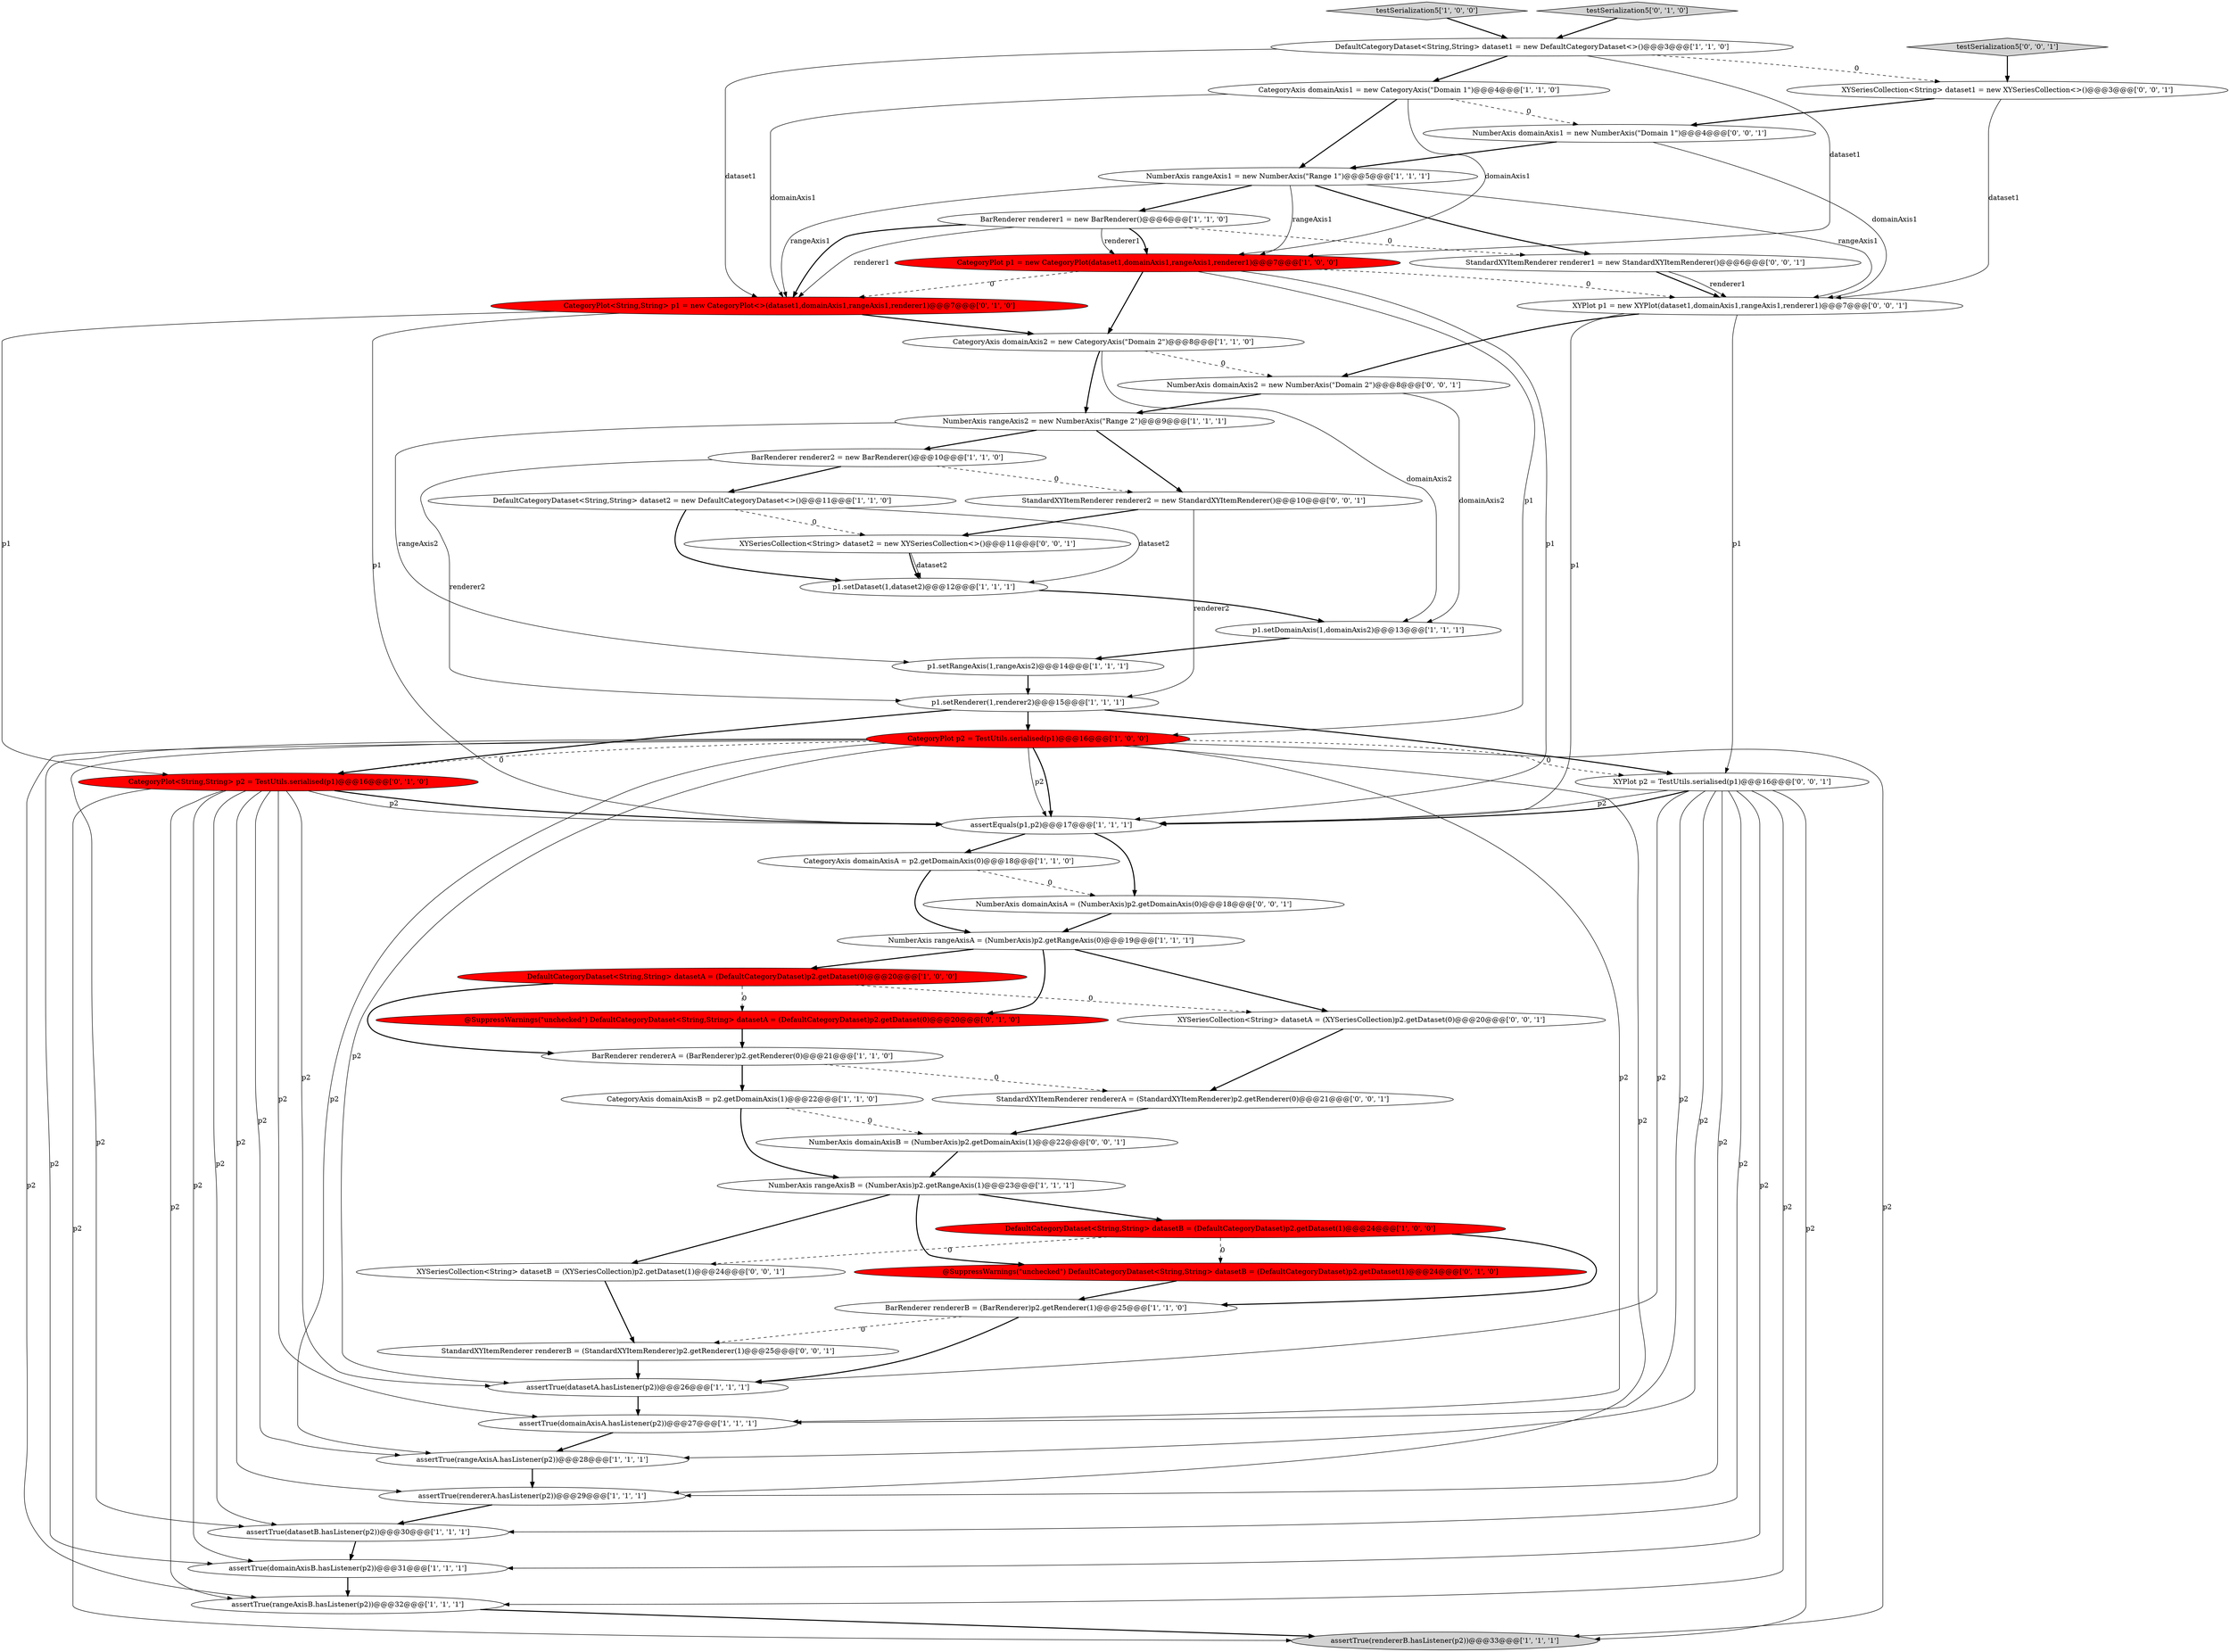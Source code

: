 digraph {
26 [style = filled, label = "assertTrue(rendererB.hasListener(p2))@@@33@@@['1', '1', '1']", fillcolor = lightgray, shape = ellipse image = "AAA0AAABBB1BBB"];
21 [style = filled, label = "CategoryAxis domainAxis1 = new CategoryAxis(\"Domain 1\")@@@4@@@['1', '1', '0']", fillcolor = white, shape = ellipse image = "AAA0AAABBB1BBB"];
34 [style = filled, label = "@SuppressWarnings(\"unchecked\") DefaultCategoryDataset<String,String> datasetA = (DefaultCategoryDataset)p2.getDataset(0)@@@20@@@['0', '1', '0']", fillcolor = red, shape = ellipse image = "AAA1AAABBB2BBB"];
20 [style = filled, label = "assertTrue(domainAxisA.hasListener(p2))@@@27@@@['1', '1', '1']", fillcolor = white, shape = ellipse image = "AAA0AAABBB1BBB"];
37 [style = filled, label = "StandardXYItemRenderer renderer2 = new StandardXYItemRenderer()@@@10@@@['0', '0', '1']", fillcolor = white, shape = ellipse image = "AAA0AAABBB3BBB"];
10 [style = filled, label = "assertTrue(domainAxisB.hasListener(p2))@@@31@@@['1', '1', '1']", fillcolor = white, shape = ellipse image = "AAA0AAABBB1BBB"];
14 [style = filled, label = "BarRenderer rendererA = (BarRenderer)p2.getRenderer(0)@@@21@@@['1', '1', '0']", fillcolor = white, shape = ellipse image = "AAA0AAABBB1BBB"];
27 [style = filled, label = "DefaultCategoryDataset<String,String> datasetA = (DefaultCategoryDataset)p2.getDataset(0)@@@20@@@['1', '0', '0']", fillcolor = red, shape = ellipse image = "AAA1AAABBB1BBB"];
44 [style = filled, label = "NumberAxis domainAxis2 = new NumberAxis(\"Domain 2\")@@@8@@@['0', '0', '1']", fillcolor = white, shape = ellipse image = "AAA0AAABBB3BBB"];
7 [style = filled, label = "assertTrue(rangeAxisA.hasListener(p2))@@@28@@@['1', '1', '1']", fillcolor = white, shape = ellipse image = "AAA0AAABBB1BBB"];
35 [style = filled, label = "CategoryPlot<String,String> p1 = new CategoryPlot<>(dataset1,domainAxis1,rangeAxis1,renderer1)@@@7@@@['0', '1', '0']", fillcolor = red, shape = ellipse image = "AAA1AAABBB2BBB"];
36 [style = filled, label = "@SuppressWarnings(\"unchecked\") DefaultCategoryDataset<String,String> datasetB = (DefaultCategoryDataset)p2.getDataset(1)@@@24@@@['0', '1', '0']", fillcolor = red, shape = ellipse image = "AAA1AAABBB2BBB"];
45 [style = filled, label = "XYSeriesCollection<String> dataset1 = new XYSeriesCollection<>()@@@3@@@['0', '0', '1']", fillcolor = white, shape = ellipse image = "AAA0AAABBB3BBB"];
51 [style = filled, label = "StandardXYItemRenderer rendererA = (StandardXYItemRenderer)p2.getRenderer(0)@@@21@@@['0', '0', '1']", fillcolor = white, shape = ellipse image = "AAA0AAABBB3BBB"];
42 [style = filled, label = "NumberAxis domainAxis1 = new NumberAxis(\"Domain 1\")@@@4@@@['0', '0', '1']", fillcolor = white, shape = ellipse image = "AAA0AAABBB3BBB"];
33 [style = filled, label = "CategoryPlot<String,String> p2 = TestUtils.serialised(p1)@@@16@@@['0', '1', '0']", fillcolor = red, shape = ellipse image = "AAA1AAABBB2BBB"];
25 [style = filled, label = "CategoryAxis domainAxis2 = new CategoryAxis(\"Domain 2\")@@@8@@@['1', '1', '0']", fillcolor = white, shape = ellipse image = "AAA0AAABBB1BBB"];
13 [style = filled, label = "p1.setDomainAxis(1,domainAxis2)@@@13@@@['1', '1', '1']", fillcolor = white, shape = ellipse image = "AAA0AAABBB1BBB"];
28 [style = filled, label = "BarRenderer renderer2 = new BarRenderer()@@@10@@@['1', '1', '0']", fillcolor = white, shape = ellipse image = "AAA0AAABBB1BBB"];
43 [style = filled, label = "NumberAxis domainAxisB = (NumberAxis)p2.getDomainAxis(1)@@@22@@@['0', '0', '1']", fillcolor = white, shape = ellipse image = "AAA0AAABBB3BBB"];
41 [style = filled, label = "XYSeriesCollection<String> datasetA = (XYSeriesCollection)p2.getDataset(0)@@@20@@@['0', '0', '1']", fillcolor = white, shape = ellipse image = "AAA0AAABBB3BBB"];
4 [style = filled, label = "DefaultCategoryDataset<String,String> datasetB = (DefaultCategoryDataset)p2.getDataset(1)@@@24@@@['1', '0', '0']", fillcolor = red, shape = ellipse image = "AAA1AAABBB1BBB"];
49 [style = filled, label = "XYSeriesCollection<String> datasetB = (XYSeriesCollection)p2.getDataset(1)@@@24@@@['0', '0', '1']", fillcolor = white, shape = ellipse image = "AAA0AAABBB3BBB"];
48 [style = filled, label = "XYPlot p2 = TestUtils.serialised(p1)@@@16@@@['0', '0', '1']", fillcolor = white, shape = ellipse image = "AAA0AAABBB3BBB"];
0 [style = filled, label = "p1.setDataset(1,dataset2)@@@12@@@['1', '1', '1']", fillcolor = white, shape = ellipse image = "AAA0AAABBB1BBB"];
1 [style = filled, label = "CategoryPlot p1 = new CategoryPlot(dataset1,domainAxis1,rangeAxis1,renderer1)@@@7@@@['1', '0', '0']", fillcolor = red, shape = ellipse image = "AAA1AAABBB1BBB"];
5 [style = filled, label = "NumberAxis rangeAxis1 = new NumberAxis(\"Range 1\")@@@5@@@['1', '1', '1']", fillcolor = white, shape = ellipse image = "AAA0AAABBB1BBB"];
6 [style = filled, label = "p1.setRenderer(1,renderer2)@@@15@@@['1', '1', '1']", fillcolor = white, shape = ellipse image = "AAA0AAABBB1BBB"];
15 [style = filled, label = "BarRenderer renderer1 = new BarRenderer()@@@6@@@['1', '1', '0']", fillcolor = white, shape = ellipse image = "AAA0AAABBB1BBB"];
9 [style = filled, label = "assertEquals(p1,p2)@@@17@@@['1', '1', '1']", fillcolor = white, shape = ellipse image = "AAA0AAABBB1BBB"];
23 [style = filled, label = "testSerialization5['1', '0', '0']", fillcolor = lightgray, shape = diamond image = "AAA0AAABBB1BBB"];
47 [style = filled, label = "NumberAxis domainAxisA = (NumberAxis)p2.getDomainAxis(0)@@@18@@@['0', '0', '1']", fillcolor = white, shape = ellipse image = "AAA0AAABBB3BBB"];
2 [style = filled, label = "DefaultCategoryDataset<String,String> dataset1 = new DefaultCategoryDataset<>()@@@3@@@['1', '1', '0']", fillcolor = white, shape = ellipse image = "AAA0AAABBB1BBB"];
24 [style = filled, label = "assertTrue(rendererA.hasListener(p2))@@@29@@@['1', '1', '1']", fillcolor = white, shape = ellipse image = "AAA0AAABBB1BBB"];
32 [style = filled, label = "testSerialization5['0', '1', '0']", fillcolor = lightgray, shape = diamond image = "AAA0AAABBB2BBB"];
31 [style = filled, label = "NumberAxis rangeAxisA = (NumberAxis)p2.getRangeAxis(0)@@@19@@@['1', '1', '1']", fillcolor = white, shape = ellipse image = "AAA0AAABBB1BBB"];
22 [style = filled, label = "CategoryAxis domainAxisA = p2.getDomainAxis(0)@@@18@@@['1', '1', '0']", fillcolor = white, shape = ellipse image = "AAA0AAABBB1BBB"];
38 [style = filled, label = "StandardXYItemRenderer renderer1 = new StandardXYItemRenderer()@@@6@@@['0', '0', '1']", fillcolor = white, shape = ellipse image = "AAA0AAABBB3BBB"];
18 [style = filled, label = "NumberAxis rangeAxisB = (NumberAxis)p2.getRangeAxis(1)@@@23@@@['1', '1', '1']", fillcolor = white, shape = ellipse image = "AAA0AAABBB1BBB"];
11 [style = filled, label = "NumberAxis rangeAxis2 = new NumberAxis(\"Range 2\")@@@9@@@['1', '1', '1']", fillcolor = white, shape = ellipse image = "AAA0AAABBB1BBB"];
19 [style = filled, label = "DefaultCategoryDataset<String,String> dataset2 = new DefaultCategoryDataset<>()@@@11@@@['1', '1', '0']", fillcolor = white, shape = ellipse image = "AAA0AAABBB1BBB"];
12 [style = filled, label = "CategoryAxis domainAxisB = p2.getDomainAxis(1)@@@22@@@['1', '1', '0']", fillcolor = white, shape = ellipse image = "AAA0AAABBB1BBB"];
8 [style = filled, label = "assertTrue(rangeAxisB.hasListener(p2))@@@32@@@['1', '1', '1']", fillcolor = white, shape = ellipse image = "AAA0AAABBB1BBB"];
16 [style = filled, label = "CategoryPlot p2 = TestUtils.serialised(p1)@@@16@@@['1', '0', '0']", fillcolor = red, shape = ellipse image = "AAA1AAABBB1BBB"];
46 [style = filled, label = "testSerialization5['0', '0', '1']", fillcolor = lightgray, shape = diamond image = "AAA0AAABBB3BBB"];
30 [style = filled, label = "assertTrue(datasetA.hasListener(p2))@@@26@@@['1', '1', '1']", fillcolor = white, shape = ellipse image = "AAA0AAABBB1BBB"];
50 [style = filled, label = "XYPlot p1 = new XYPlot(dataset1,domainAxis1,rangeAxis1,renderer1)@@@7@@@['0', '0', '1']", fillcolor = white, shape = ellipse image = "AAA0AAABBB3BBB"];
3 [style = filled, label = "p1.setRangeAxis(1,rangeAxis2)@@@14@@@['1', '1', '1']", fillcolor = white, shape = ellipse image = "AAA0AAABBB1BBB"];
39 [style = filled, label = "XYSeriesCollection<String> dataset2 = new XYSeriesCollection<>()@@@11@@@['0', '0', '1']", fillcolor = white, shape = ellipse image = "AAA0AAABBB3BBB"];
40 [style = filled, label = "StandardXYItemRenderer rendererB = (StandardXYItemRenderer)p2.getRenderer(1)@@@25@@@['0', '0', '1']", fillcolor = white, shape = ellipse image = "AAA0AAABBB3BBB"];
29 [style = filled, label = "BarRenderer rendererB = (BarRenderer)p2.getRenderer(1)@@@25@@@['1', '1', '0']", fillcolor = white, shape = ellipse image = "AAA0AAABBB1BBB"];
17 [style = filled, label = "assertTrue(datasetB.hasListener(p2))@@@30@@@['1', '1', '1']", fillcolor = white, shape = ellipse image = "AAA0AAABBB1BBB"];
48->20 [style = solid, label="p2"];
0->13 [style = bold, label=""];
29->30 [style = bold, label=""];
30->20 [style = bold, label=""];
36->29 [style = bold, label=""];
16->9 [style = solid, label="p2"];
48->30 [style = solid, label="p2"];
50->44 [style = bold, label=""];
5->15 [style = bold, label=""];
16->24 [style = solid, label="p2"];
21->35 [style = solid, label="domainAxis1"];
48->24 [style = solid, label="p2"];
43->18 [style = bold, label=""];
5->38 [style = bold, label=""];
33->10 [style = solid, label="p2"];
12->43 [style = dashed, label="0"];
15->38 [style = dashed, label="0"];
38->50 [style = bold, label=""];
18->49 [style = bold, label=""];
11->3 [style = solid, label="rangeAxis2"];
4->36 [style = dashed, label="0"];
10->8 [style = bold, label=""];
2->35 [style = solid, label="dataset1"];
24->17 [style = bold, label=""];
12->18 [style = bold, label=""];
45->42 [style = bold, label=""];
9->47 [style = bold, label=""];
33->7 [style = solid, label="p2"];
15->1 [style = solid, label="renderer1"];
16->30 [style = solid, label="p2"];
16->33 [style = dashed, label="0"];
49->40 [style = bold, label=""];
33->24 [style = solid, label="p2"];
44->13 [style = solid, label="domainAxis2"];
16->9 [style = bold, label=""];
11->28 [style = bold, label=""];
42->50 [style = solid, label="domainAxis1"];
48->7 [style = solid, label="p2"];
5->50 [style = solid, label="rangeAxis1"];
48->9 [style = solid, label="p2"];
11->37 [style = bold, label=""];
4->49 [style = dashed, label="0"];
45->50 [style = solid, label="dataset1"];
15->35 [style = bold, label=""];
21->1 [style = solid, label="domainAxis1"];
7->24 [style = bold, label=""];
16->48 [style = dashed, label="0"];
18->4 [style = bold, label=""];
31->27 [style = bold, label=""];
2->21 [style = bold, label=""];
16->8 [style = solid, label="p2"];
28->19 [style = bold, label=""];
31->41 [style = bold, label=""];
1->16 [style = solid, label="p1"];
25->13 [style = solid, label="domainAxis2"];
34->14 [style = bold, label=""];
20->7 [style = bold, label=""];
16->7 [style = solid, label="p2"];
48->26 [style = solid, label="p2"];
6->48 [style = bold, label=""];
33->9 [style = solid, label="p2"];
33->20 [style = solid, label="p2"];
9->22 [style = bold, label=""];
17->10 [style = bold, label=""];
16->26 [style = solid, label="p2"];
33->17 [style = solid, label="p2"];
1->35 [style = dashed, label="0"];
38->50 [style = solid, label="renderer1"];
27->14 [style = bold, label=""];
27->41 [style = dashed, label="0"];
47->31 [style = bold, label=""];
16->17 [style = solid, label="p2"];
3->6 [style = bold, label=""];
4->29 [style = bold, label=""];
16->10 [style = solid, label="p2"];
21->42 [style = dashed, label="0"];
19->0 [style = bold, label=""];
31->34 [style = bold, label=""];
35->25 [style = bold, label=""];
21->5 [style = bold, label=""];
37->6 [style = solid, label="renderer2"];
19->39 [style = dashed, label="0"];
2->45 [style = dashed, label="0"];
6->33 [style = bold, label=""];
48->10 [style = solid, label="p2"];
19->0 [style = solid, label="dataset2"];
50->9 [style = solid, label="p1"];
29->40 [style = dashed, label="0"];
51->43 [style = bold, label=""];
40->30 [style = bold, label=""];
23->2 [style = bold, label=""];
1->9 [style = solid, label="p1"];
39->0 [style = solid, label="dataset2"];
1->25 [style = bold, label=""];
25->44 [style = dashed, label="0"];
37->39 [style = bold, label=""];
33->30 [style = solid, label="p2"];
1->50 [style = dashed, label="0"];
15->1 [style = bold, label=""];
22->47 [style = dashed, label="0"];
28->37 [style = dashed, label="0"];
50->48 [style = solid, label="p1"];
5->35 [style = solid, label="rangeAxis1"];
22->31 [style = bold, label=""];
15->35 [style = solid, label="renderer1"];
33->26 [style = solid, label="p2"];
48->9 [style = bold, label=""];
14->51 [style = dashed, label="0"];
18->36 [style = bold, label=""];
33->9 [style = bold, label=""];
32->2 [style = bold, label=""];
28->6 [style = solid, label="renderer2"];
5->1 [style = solid, label="rangeAxis1"];
39->0 [style = bold, label=""];
13->3 [style = bold, label=""];
33->8 [style = solid, label="p2"];
25->11 [style = bold, label=""];
6->16 [style = bold, label=""];
41->51 [style = bold, label=""];
48->17 [style = solid, label="p2"];
14->12 [style = bold, label=""];
2->1 [style = solid, label="dataset1"];
44->11 [style = bold, label=""];
46->45 [style = bold, label=""];
42->5 [style = bold, label=""];
48->8 [style = solid, label="p2"];
16->20 [style = solid, label="p2"];
27->34 [style = dashed, label="0"];
35->33 [style = solid, label="p1"];
35->9 [style = solid, label="p1"];
8->26 [style = bold, label=""];
}
